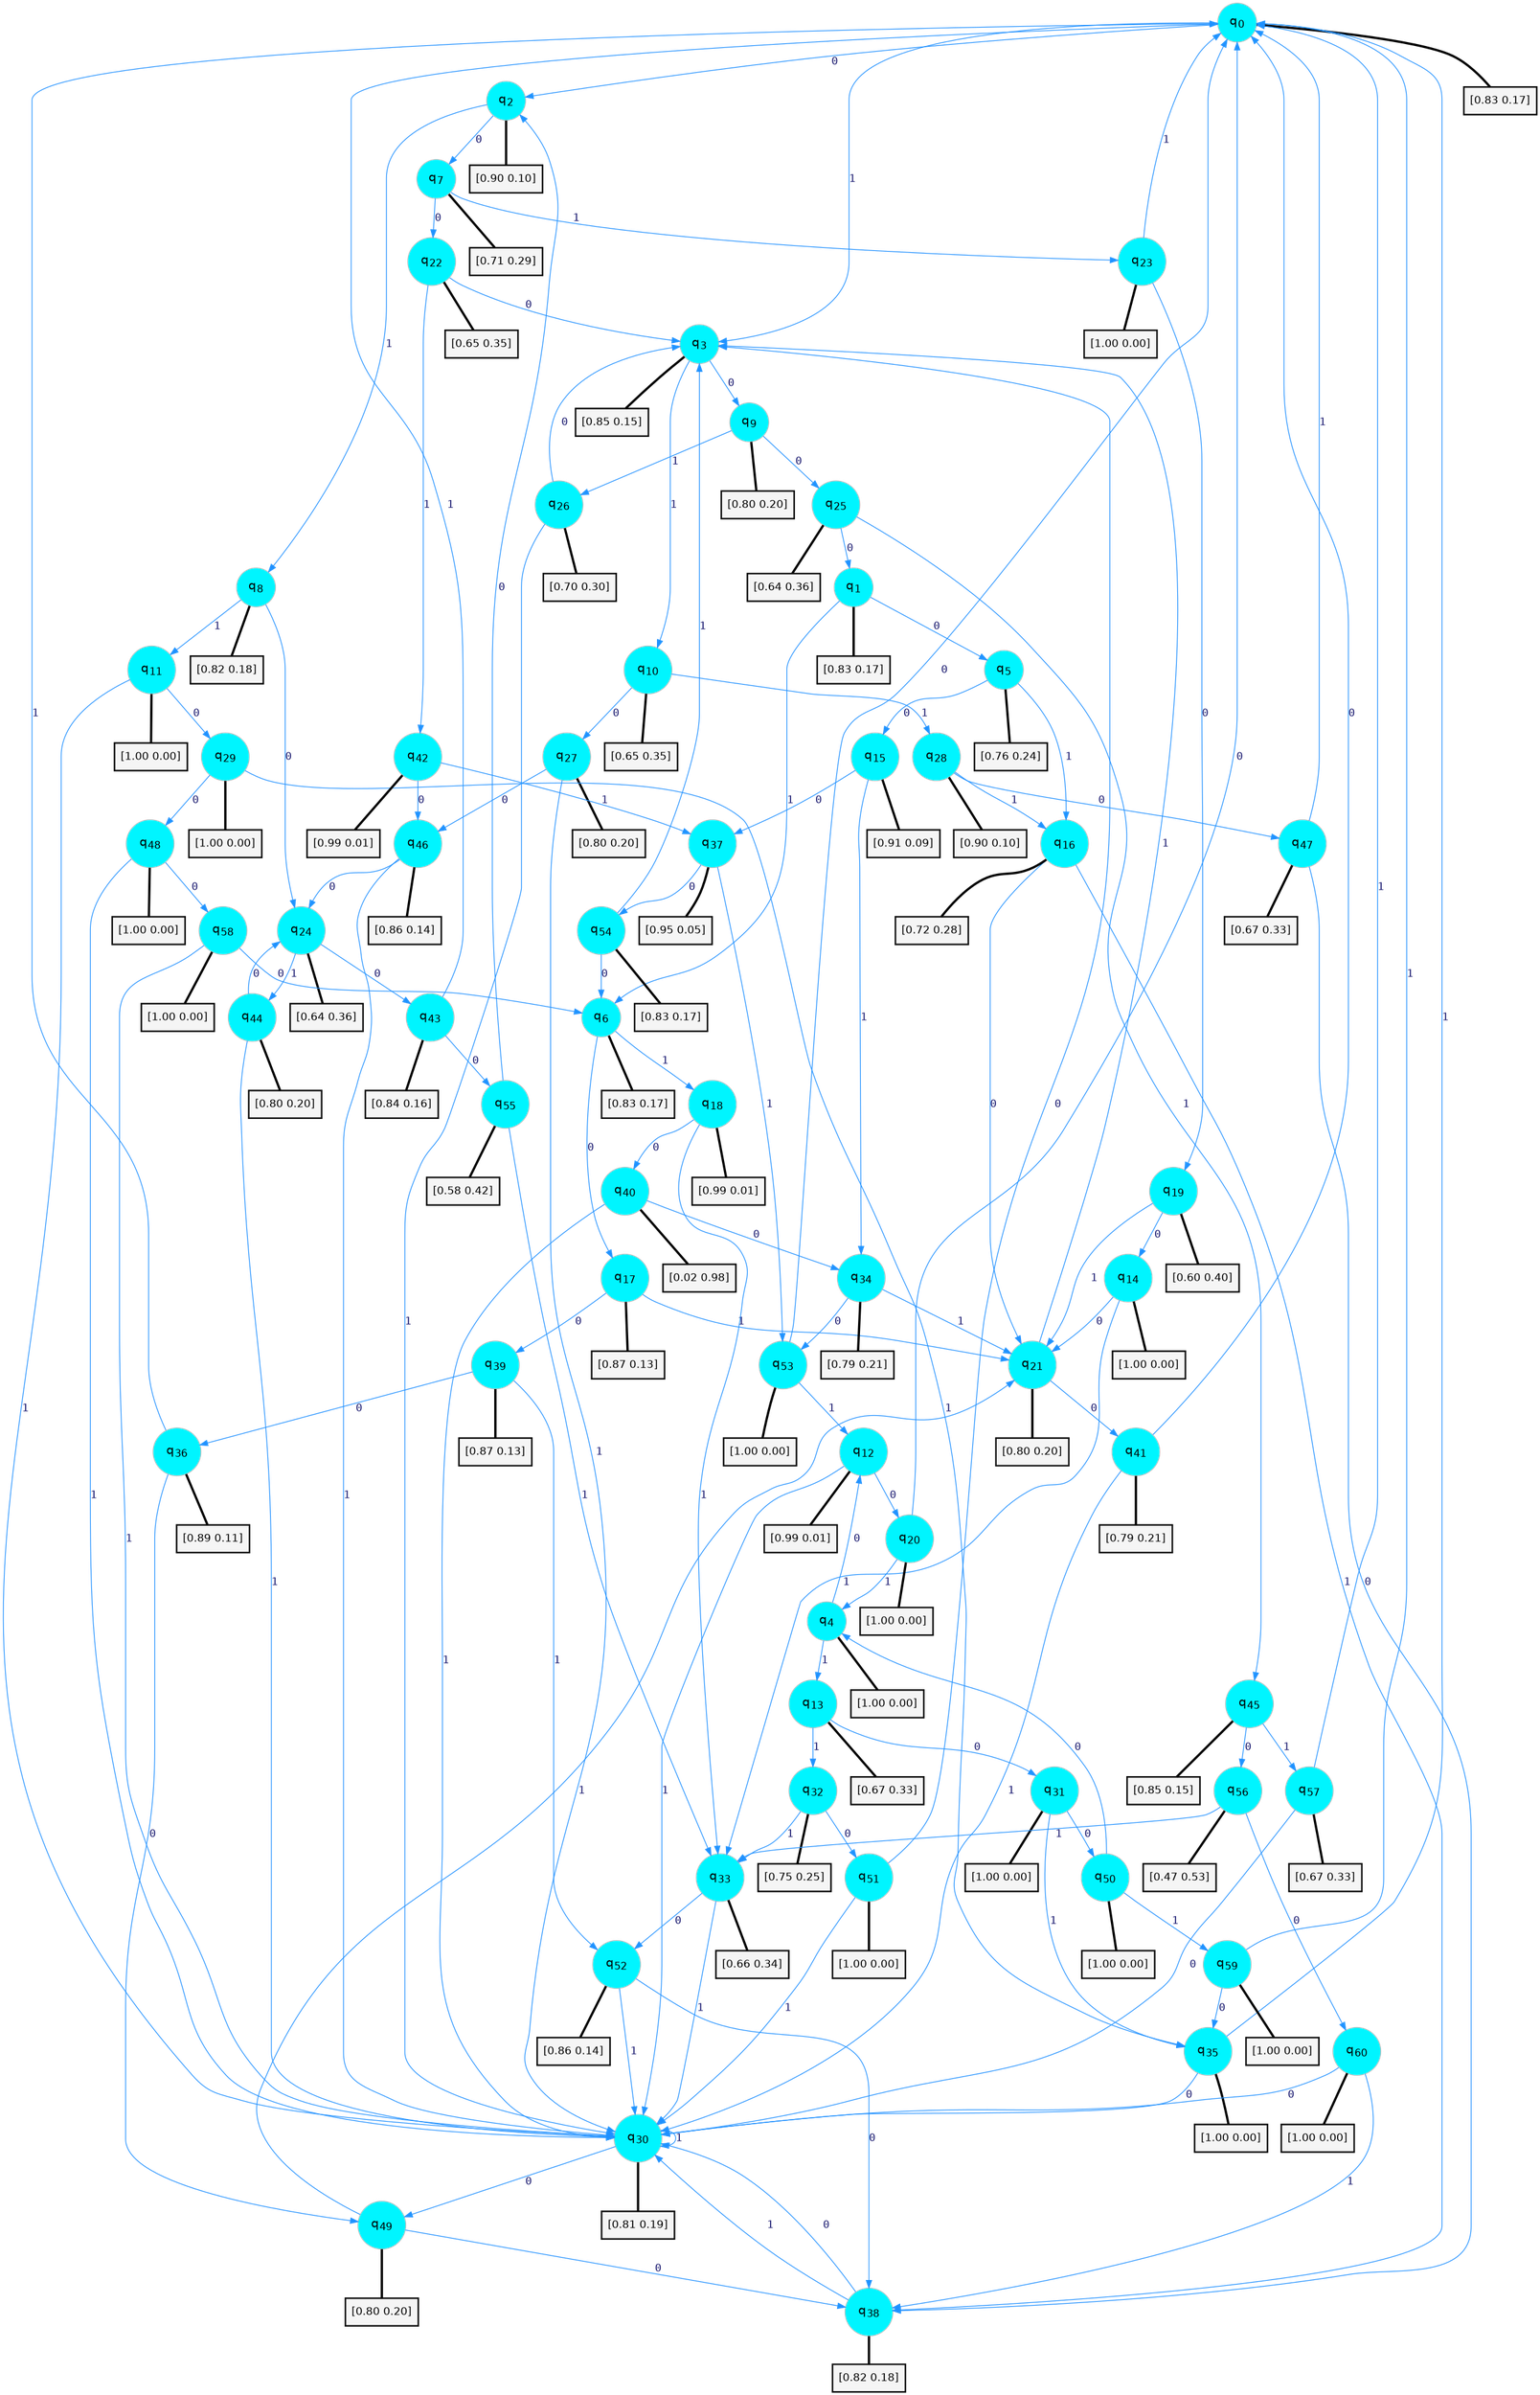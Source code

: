 digraph G {
graph [
bgcolor=transparent, dpi=300, rankdir=TD, size="40,25"];
node [
color=gray, fillcolor=turquoise1, fontcolor=black, fontname=Helvetica, fontsize=16, fontweight=bold, shape=circle, style=filled];
edge [
arrowsize=1, color=dodgerblue1, fontcolor=midnightblue, fontname=courier, fontweight=bold, penwidth=1, style=solid, weight=20];
0[label=<q<SUB>0</SUB>>];
1[label=<q<SUB>1</SUB>>];
2[label=<q<SUB>2</SUB>>];
3[label=<q<SUB>3</SUB>>];
4[label=<q<SUB>4</SUB>>];
5[label=<q<SUB>5</SUB>>];
6[label=<q<SUB>6</SUB>>];
7[label=<q<SUB>7</SUB>>];
8[label=<q<SUB>8</SUB>>];
9[label=<q<SUB>9</SUB>>];
10[label=<q<SUB>10</SUB>>];
11[label=<q<SUB>11</SUB>>];
12[label=<q<SUB>12</SUB>>];
13[label=<q<SUB>13</SUB>>];
14[label=<q<SUB>14</SUB>>];
15[label=<q<SUB>15</SUB>>];
16[label=<q<SUB>16</SUB>>];
17[label=<q<SUB>17</SUB>>];
18[label=<q<SUB>18</SUB>>];
19[label=<q<SUB>19</SUB>>];
20[label=<q<SUB>20</SUB>>];
21[label=<q<SUB>21</SUB>>];
22[label=<q<SUB>22</SUB>>];
23[label=<q<SUB>23</SUB>>];
24[label=<q<SUB>24</SUB>>];
25[label=<q<SUB>25</SUB>>];
26[label=<q<SUB>26</SUB>>];
27[label=<q<SUB>27</SUB>>];
28[label=<q<SUB>28</SUB>>];
29[label=<q<SUB>29</SUB>>];
30[label=<q<SUB>30</SUB>>];
31[label=<q<SUB>31</SUB>>];
32[label=<q<SUB>32</SUB>>];
33[label=<q<SUB>33</SUB>>];
34[label=<q<SUB>34</SUB>>];
35[label=<q<SUB>35</SUB>>];
36[label=<q<SUB>36</SUB>>];
37[label=<q<SUB>37</SUB>>];
38[label=<q<SUB>38</SUB>>];
39[label=<q<SUB>39</SUB>>];
40[label=<q<SUB>40</SUB>>];
41[label=<q<SUB>41</SUB>>];
42[label=<q<SUB>42</SUB>>];
43[label=<q<SUB>43</SUB>>];
44[label=<q<SUB>44</SUB>>];
45[label=<q<SUB>45</SUB>>];
46[label=<q<SUB>46</SUB>>];
47[label=<q<SUB>47</SUB>>];
48[label=<q<SUB>48</SUB>>];
49[label=<q<SUB>49</SUB>>];
50[label=<q<SUB>50</SUB>>];
51[label=<q<SUB>51</SUB>>];
52[label=<q<SUB>52</SUB>>];
53[label=<q<SUB>53</SUB>>];
54[label=<q<SUB>54</SUB>>];
55[label=<q<SUB>55</SUB>>];
56[label=<q<SUB>56</SUB>>];
57[label=<q<SUB>57</SUB>>];
58[label=<q<SUB>58</SUB>>];
59[label=<q<SUB>59</SUB>>];
60[label=<q<SUB>60</SUB>>];
61[label="[0.83 0.17]", shape=box,fontcolor=black, fontname=Helvetica, fontsize=14, penwidth=2, fillcolor=whitesmoke,color=black];
62[label="[0.83 0.17]", shape=box,fontcolor=black, fontname=Helvetica, fontsize=14, penwidth=2, fillcolor=whitesmoke,color=black];
63[label="[0.90 0.10]", shape=box,fontcolor=black, fontname=Helvetica, fontsize=14, penwidth=2, fillcolor=whitesmoke,color=black];
64[label="[0.85 0.15]", shape=box,fontcolor=black, fontname=Helvetica, fontsize=14, penwidth=2, fillcolor=whitesmoke,color=black];
65[label="[1.00 0.00]", shape=box,fontcolor=black, fontname=Helvetica, fontsize=14, penwidth=2, fillcolor=whitesmoke,color=black];
66[label="[0.76 0.24]", shape=box,fontcolor=black, fontname=Helvetica, fontsize=14, penwidth=2, fillcolor=whitesmoke,color=black];
67[label="[0.83 0.17]", shape=box,fontcolor=black, fontname=Helvetica, fontsize=14, penwidth=2, fillcolor=whitesmoke,color=black];
68[label="[0.71 0.29]", shape=box,fontcolor=black, fontname=Helvetica, fontsize=14, penwidth=2, fillcolor=whitesmoke,color=black];
69[label="[0.82 0.18]", shape=box,fontcolor=black, fontname=Helvetica, fontsize=14, penwidth=2, fillcolor=whitesmoke,color=black];
70[label="[0.80 0.20]", shape=box,fontcolor=black, fontname=Helvetica, fontsize=14, penwidth=2, fillcolor=whitesmoke,color=black];
71[label="[0.65 0.35]", shape=box,fontcolor=black, fontname=Helvetica, fontsize=14, penwidth=2, fillcolor=whitesmoke,color=black];
72[label="[1.00 0.00]", shape=box,fontcolor=black, fontname=Helvetica, fontsize=14, penwidth=2, fillcolor=whitesmoke,color=black];
73[label="[0.99 0.01]", shape=box,fontcolor=black, fontname=Helvetica, fontsize=14, penwidth=2, fillcolor=whitesmoke,color=black];
74[label="[0.67 0.33]", shape=box,fontcolor=black, fontname=Helvetica, fontsize=14, penwidth=2, fillcolor=whitesmoke,color=black];
75[label="[1.00 0.00]", shape=box,fontcolor=black, fontname=Helvetica, fontsize=14, penwidth=2, fillcolor=whitesmoke,color=black];
76[label="[0.91 0.09]", shape=box,fontcolor=black, fontname=Helvetica, fontsize=14, penwidth=2, fillcolor=whitesmoke,color=black];
77[label="[0.72 0.28]", shape=box,fontcolor=black, fontname=Helvetica, fontsize=14, penwidth=2, fillcolor=whitesmoke,color=black];
78[label="[0.87 0.13]", shape=box,fontcolor=black, fontname=Helvetica, fontsize=14, penwidth=2, fillcolor=whitesmoke,color=black];
79[label="[0.99 0.01]", shape=box,fontcolor=black, fontname=Helvetica, fontsize=14, penwidth=2, fillcolor=whitesmoke,color=black];
80[label="[0.60 0.40]", shape=box,fontcolor=black, fontname=Helvetica, fontsize=14, penwidth=2, fillcolor=whitesmoke,color=black];
81[label="[1.00 0.00]", shape=box,fontcolor=black, fontname=Helvetica, fontsize=14, penwidth=2, fillcolor=whitesmoke,color=black];
82[label="[0.80 0.20]", shape=box,fontcolor=black, fontname=Helvetica, fontsize=14, penwidth=2, fillcolor=whitesmoke,color=black];
83[label="[0.65 0.35]", shape=box,fontcolor=black, fontname=Helvetica, fontsize=14, penwidth=2, fillcolor=whitesmoke,color=black];
84[label="[1.00 0.00]", shape=box,fontcolor=black, fontname=Helvetica, fontsize=14, penwidth=2, fillcolor=whitesmoke,color=black];
85[label="[0.64 0.36]", shape=box,fontcolor=black, fontname=Helvetica, fontsize=14, penwidth=2, fillcolor=whitesmoke,color=black];
86[label="[0.64 0.36]", shape=box,fontcolor=black, fontname=Helvetica, fontsize=14, penwidth=2, fillcolor=whitesmoke,color=black];
87[label="[0.70 0.30]", shape=box,fontcolor=black, fontname=Helvetica, fontsize=14, penwidth=2, fillcolor=whitesmoke,color=black];
88[label="[0.80 0.20]", shape=box,fontcolor=black, fontname=Helvetica, fontsize=14, penwidth=2, fillcolor=whitesmoke,color=black];
89[label="[0.90 0.10]", shape=box,fontcolor=black, fontname=Helvetica, fontsize=14, penwidth=2, fillcolor=whitesmoke,color=black];
90[label="[1.00 0.00]", shape=box,fontcolor=black, fontname=Helvetica, fontsize=14, penwidth=2, fillcolor=whitesmoke,color=black];
91[label="[0.81 0.19]", shape=box,fontcolor=black, fontname=Helvetica, fontsize=14, penwidth=2, fillcolor=whitesmoke,color=black];
92[label="[1.00 0.00]", shape=box,fontcolor=black, fontname=Helvetica, fontsize=14, penwidth=2, fillcolor=whitesmoke,color=black];
93[label="[0.75 0.25]", shape=box,fontcolor=black, fontname=Helvetica, fontsize=14, penwidth=2, fillcolor=whitesmoke,color=black];
94[label="[0.66 0.34]", shape=box,fontcolor=black, fontname=Helvetica, fontsize=14, penwidth=2, fillcolor=whitesmoke,color=black];
95[label="[0.79 0.21]", shape=box,fontcolor=black, fontname=Helvetica, fontsize=14, penwidth=2, fillcolor=whitesmoke,color=black];
96[label="[1.00 0.00]", shape=box,fontcolor=black, fontname=Helvetica, fontsize=14, penwidth=2, fillcolor=whitesmoke,color=black];
97[label="[0.89 0.11]", shape=box,fontcolor=black, fontname=Helvetica, fontsize=14, penwidth=2, fillcolor=whitesmoke,color=black];
98[label="[0.95 0.05]", shape=box,fontcolor=black, fontname=Helvetica, fontsize=14, penwidth=2, fillcolor=whitesmoke,color=black];
99[label="[0.82 0.18]", shape=box,fontcolor=black, fontname=Helvetica, fontsize=14, penwidth=2, fillcolor=whitesmoke,color=black];
100[label="[0.87 0.13]", shape=box,fontcolor=black, fontname=Helvetica, fontsize=14, penwidth=2, fillcolor=whitesmoke,color=black];
101[label="[0.02 0.98]", shape=box,fontcolor=black, fontname=Helvetica, fontsize=14, penwidth=2, fillcolor=whitesmoke,color=black];
102[label="[0.79 0.21]", shape=box,fontcolor=black, fontname=Helvetica, fontsize=14, penwidth=2, fillcolor=whitesmoke,color=black];
103[label="[0.99 0.01]", shape=box,fontcolor=black, fontname=Helvetica, fontsize=14, penwidth=2, fillcolor=whitesmoke,color=black];
104[label="[0.84 0.16]", shape=box,fontcolor=black, fontname=Helvetica, fontsize=14, penwidth=2, fillcolor=whitesmoke,color=black];
105[label="[0.80 0.20]", shape=box,fontcolor=black, fontname=Helvetica, fontsize=14, penwidth=2, fillcolor=whitesmoke,color=black];
106[label="[0.85 0.15]", shape=box,fontcolor=black, fontname=Helvetica, fontsize=14, penwidth=2, fillcolor=whitesmoke,color=black];
107[label="[0.86 0.14]", shape=box,fontcolor=black, fontname=Helvetica, fontsize=14, penwidth=2, fillcolor=whitesmoke,color=black];
108[label="[0.67 0.33]", shape=box,fontcolor=black, fontname=Helvetica, fontsize=14, penwidth=2, fillcolor=whitesmoke,color=black];
109[label="[1.00 0.00]", shape=box,fontcolor=black, fontname=Helvetica, fontsize=14, penwidth=2, fillcolor=whitesmoke,color=black];
110[label="[0.80 0.20]", shape=box,fontcolor=black, fontname=Helvetica, fontsize=14, penwidth=2, fillcolor=whitesmoke,color=black];
111[label="[1.00 0.00]", shape=box,fontcolor=black, fontname=Helvetica, fontsize=14, penwidth=2, fillcolor=whitesmoke,color=black];
112[label="[1.00 0.00]", shape=box,fontcolor=black, fontname=Helvetica, fontsize=14, penwidth=2, fillcolor=whitesmoke,color=black];
113[label="[0.86 0.14]", shape=box,fontcolor=black, fontname=Helvetica, fontsize=14, penwidth=2, fillcolor=whitesmoke,color=black];
114[label="[1.00 0.00]", shape=box,fontcolor=black, fontname=Helvetica, fontsize=14, penwidth=2, fillcolor=whitesmoke,color=black];
115[label="[0.83 0.17]", shape=box,fontcolor=black, fontname=Helvetica, fontsize=14, penwidth=2, fillcolor=whitesmoke,color=black];
116[label="[0.58 0.42]", shape=box,fontcolor=black, fontname=Helvetica, fontsize=14, penwidth=2, fillcolor=whitesmoke,color=black];
117[label="[0.47 0.53]", shape=box,fontcolor=black, fontname=Helvetica, fontsize=14, penwidth=2, fillcolor=whitesmoke,color=black];
118[label="[0.67 0.33]", shape=box,fontcolor=black, fontname=Helvetica, fontsize=14, penwidth=2, fillcolor=whitesmoke,color=black];
119[label="[1.00 0.00]", shape=box,fontcolor=black, fontname=Helvetica, fontsize=14, penwidth=2, fillcolor=whitesmoke,color=black];
120[label="[1.00 0.00]", shape=box,fontcolor=black, fontname=Helvetica, fontsize=14, penwidth=2, fillcolor=whitesmoke,color=black];
121[label="[1.00 0.00]", shape=box,fontcolor=black, fontname=Helvetica, fontsize=14, penwidth=2, fillcolor=whitesmoke,color=black];
0->2 [label=0];
0->3 [label=1];
0->61 [arrowhead=none, penwidth=3,color=black];
1->5 [label=0];
1->6 [label=1];
1->62 [arrowhead=none, penwidth=3,color=black];
2->7 [label=0];
2->8 [label=1];
2->63 [arrowhead=none, penwidth=3,color=black];
3->9 [label=0];
3->10 [label=1];
3->64 [arrowhead=none, penwidth=3,color=black];
4->12 [label=0];
4->13 [label=1];
4->65 [arrowhead=none, penwidth=3,color=black];
5->15 [label=0];
5->16 [label=1];
5->66 [arrowhead=none, penwidth=3,color=black];
6->17 [label=0];
6->18 [label=1];
6->67 [arrowhead=none, penwidth=3,color=black];
7->22 [label=0];
7->23 [label=1];
7->68 [arrowhead=none, penwidth=3,color=black];
8->24 [label=0];
8->11 [label=1];
8->69 [arrowhead=none, penwidth=3,color=black];
9->25 [label=0];
9->26 [label=1];
9->70 [arrowhead=none, penwidth=3,color=black];
10->27 [label=0];
10->28 [label=1];
10->71 [arrowhead=none, penwidth=3,color=black];
11->29 [label=0];
11->30 [label=1];
11->72 [arrowhead=none, penwidth=3,color=black];
12->20 [label=0];
12->30 [label=1];
12->73 [arrowhead=none, penwidth=3,color=black];
13->31 [label=0];
13->32 [label=1];
13->74 [arrowhead=none, penwidth=3,color=black];
14->21 [label=0];
14->33 [label=1];
14->75 [arrowhead=none, penwidth=3,color=black];
15->37 [label=0];
15->34 [label=1];
15->76 [arrowhead=none, penwidth=3,color=black];
16->21 [label=0];
16->38 [label=1];
16->77 [arrowhead=none, penwidth=3,color=black];
17->39 [label=0];
17->21 [label=1];
17->78 [arrowhead=none, penwidth=3,color=black];
18->40 [label=0];
18->33 [label=1];
18->79 [arrowhead=none, penwidth=3,color=black];
19->14 [label=0];
19->21 [label=1];
19->80 [arrowhead=none, penwidth=3,color=black];
20->0 [label=0];
20->4 [label=1];
20->81 [arrowhead=none, penwidth=3,color=black];
21->41 [label=0];
21->3 [label=1];
21->82 [arrowhead=none, penwidth=3,color=black];
22->3 [label=0];
22->42 [label=1];
22->83 [arrowhead=none, penwidth=3,color=black];
23->19 [label=0];
23->0 [label=1];
23->84 [arrowhead=none, penwidth=3,color=black];
24->43 [label=0];
24->44 [label=1];
24->85 [arrowhead=none, penwidth=3,color=black];
25->1 [label=0];
25->45 [label=1];
25->86 [arrowhead=none, penwidth=3,color=black];
26->3 [label=0];
26->30 [label=1];
26->87 [arrowhead=none, penwidth=3,color=black];
27->46 [label=0];
27->30 [label=1];
27->88 [arrowhead=none, penwidth=3,color=black];
28->47 [label=0];
28->16 [label=1];
28->89 [arrowhead=none, penwidth=3,color=black];
29->48 [label=0];
29->35 [label=1];
29->90 [arrowhead=none, penwidth=3,color=black];
30->49 [label=0];
30->30 [label=1];
30->91 [arrowhead=none, penwidth=3,color=black];
31->50 [label=0];
31->35 [label=1];
31->92 [arrowhead=none, penwidth=3,color=black];
32->51 [label=0];
32->33 [label=1];
32->93 [arrowhead=none, penwidth=3,color=black];
33->52 [label=0];
33->30 [label=1];
33->94 [arrowhead=none, penwidth=3,color=black];
34->53 [label=0];
34->21 [label=1];
34->95 [arrowhead=none, penwidth=3,color=black];
35->30 [label=0];
35->0 [label=1];
35->96 [arrowhead=none, penwidth=3,color=black];
36->49 [label=0];
36->0 [label=1];
36->97 [arrowhead=none, penwidth=3,color=black];
37->54 [label=0];
37->53 [label=1];
37->98 [arrowhead=none, penwidth=3,color=black];
38->30 [label=0];
38->30 [label=1];
38->99 [arrowhead=none, penwidth=3,color=black];
39->36 [label=0];
39->52 [label=1];
39->100 [arrowhead=none, penwidth=3,color=black];
40->34 [label=0];
40->30 [label=1];
40->101 [arrowhead=none, penwidth=3,color=black];
41->0 [label=0];
41->30 [label=1];
41->102 [arrowhead=none, penwidth=3,color=black];
42->46 [label=0];
42->37 [label=1];
42->103 [arrowhead=none, penwidth=3,color=black];
43->55 [label=0];
43->0 [label=1];
43->104 [arrowhead=none, penwidth=3,color=black];
44->24 [label=0];
44->30 [label=1];
44->105 [arrowhead=none, penwidth=3,color=black];
45->56 [label=0];
45->57 [label=1];
45->106 [arrowhead=none, penwidth=3,color=black];
46->24 [label=0];
46->30 [label=1];
46->107 [arrowhead=none, penwidth=3,color=black];
47->38 [label=0];
47->0 [label=1];
47->108 [arrowhead=none, penwidth=3,color=black];
48->58 [label=0];
48->30 [label=1];
48->109 [arrowhead=none, penwidth=3,color=black];
49->38 [label=0];
49->21 [label=1];
49->110 [arrowhead=none, penwidth=3,color=black];
50->4 [label=0];
50->59 [label=1];
50->111 [arrowhead=none, penwidth=3,color=black];
51->3 [label=0];
51->30 [label=1];
51->112 [arrowhead=none, penwidth=3,color=black];
52->38 [label=0];
52->30 [label=1];
52->113 [arrowhead=none, penwidth=3,color=black];
53->0 [label=0];
53->12 [label=1];
53->114 [arrowhead=none, penwidth=3,color=black];
54->6 [label=0];
54->3 [label=1];
54->115 [arrowhead=none, penwidth=3,color=black];
55->2 [label=0];
55->33 [label=1];
55->116 [arrowhead=none, penwidth=3,color=black];
56->60 [label=0];
56->33 [label=1];
56->117 [arrowhead=none, penwidth=3,color=black];
57->30 [label=0];
57->0 [label=1];
57->118 [arrowhead=none, penwidth=3,color=black];
58->6 [label=0];
58->30 [label=1];
58->119 [arrowhead=none, penwidth=3,color=black];
59->35 [label=0];
59->0 [label=1];
59->120 [arrowhead=none, penwidth=3,color=black];
60->30 [label=0];
60->38 [label=1];
60->121 [arrowhead=none, penwidth=3,color=black];
}
